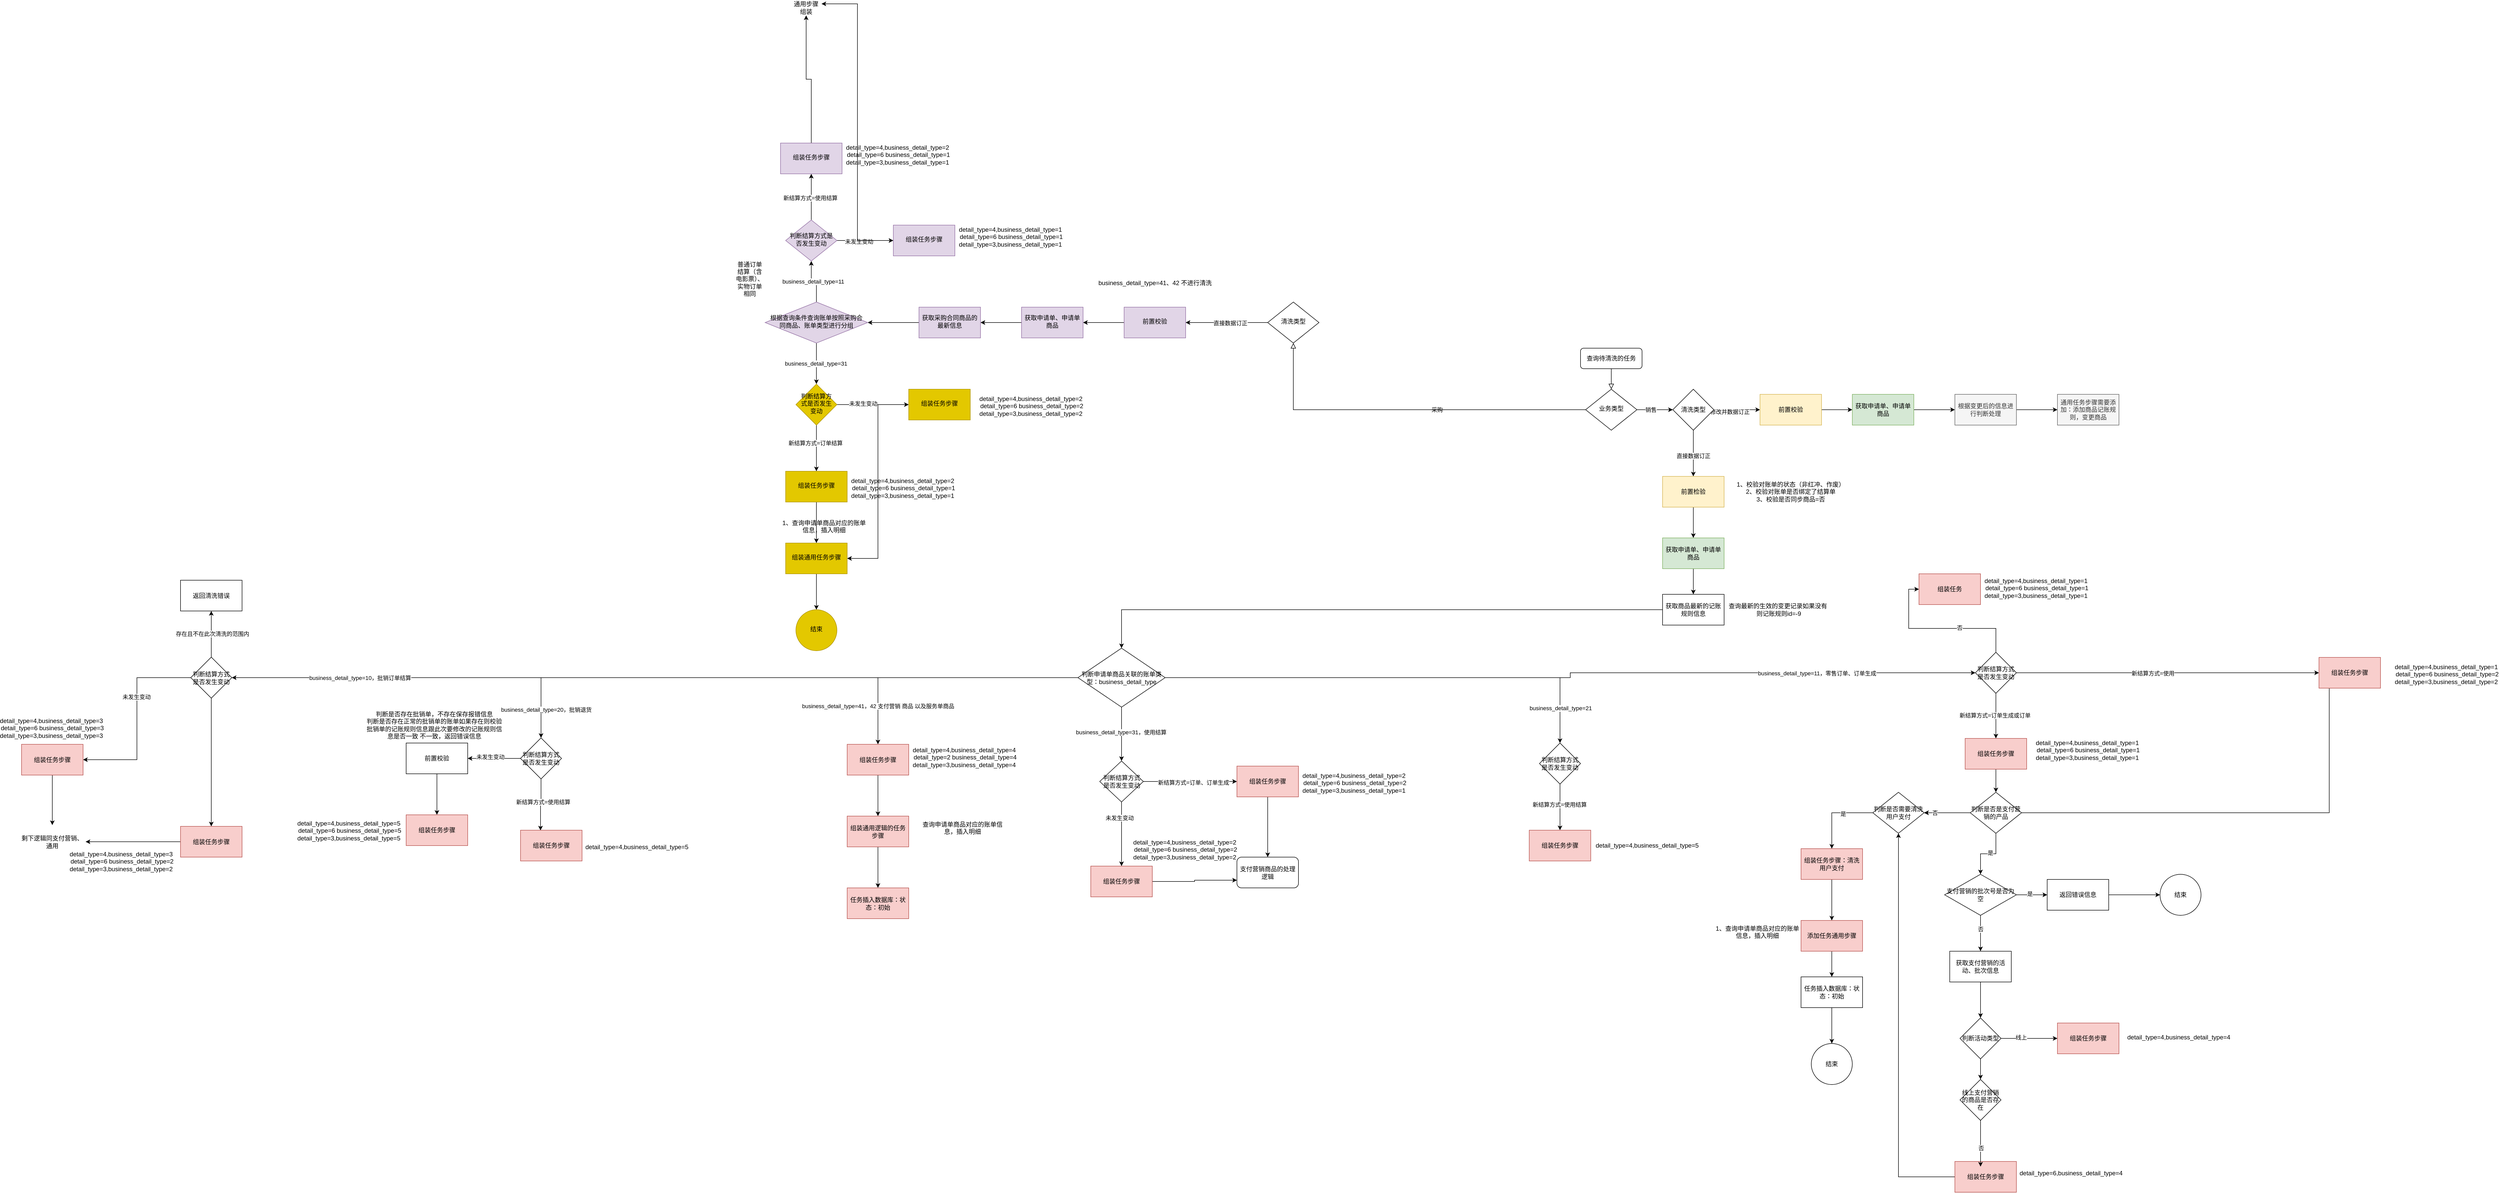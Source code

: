 <mxfile version="24.3.1" type="github">
  <diagram id="C5RBs43oDa-KdzZeNtuy" name="Page-1">
    <mxGraphModel dx="4502" dy="1900" grid="1" gridSize="10" guides="1" tooltips="1" connect="1" arrows="1" fold="1" page="1" pageScale="1" pageWidth="827" pageHeight="1169" math="0" shadow="0">
      <root>
        <mxCell id="WIyWlLk6GJQsqaUBKTNV-0" />
        <mxCell id="WIyWlLk6GJQsqaUBKTNV-1" parent="WIyWlLk6GJQsqaUBKTNV-0" />
        <mxCell id="WIyWlLk6GJQsqaUBKTNV-2" value="" style="rounded=0;html=1;jettySize=auto;orthogonalLoop=1;fontSize=11;endArrow=block;endFill=0;endSize=8;strokeWidth=1;shadow=0;labelBackgroundColor=none;edgeStyle=orthogonalEdgeStyle;" parent="WIyWlLk6GJQsqaUBKTNV-1" source="WIyWlLk6GJQsqaUBKTNV-3" target="WIyWlLk6GJQsqaUBKTNV-6" edge="1">
          <mxGeometry relative="1" as="geometry" />
        </mxCell>
        <mxCell id="WIyWlLk6GJQsqaUBKTNV-3" value="查询待清洗的任务" style="rounded=1;whiteSpace=wrap;html=1;fontSize=12;glass=0;strokeWidth=1;shadow=0;" parent="WIyWlLk6GJQsqaUBKTNV-1" vertex="1">
          <mxGeometry x="-80" y="80" width="120" height="40" as="geometry" />
        </mxCell>
        <mxCell id="WIyWlLk6GJQsqaUBKTNV-4" value="采购" style="rounded=0;html=1;jettySize=auto;orthogonalLoop=1;fontSize=11;endArrow=block;endFill=0;endSize=8;strokeWidth=1;shadow=0;labelBackgroundColor=none;edgeStyle=orthogonalEdgeStyle;" parent="WIyWlLk6GJQsqaUBKTNV-1" source="WIyWlLk6GJQsqaUBKTNV-6" target="WIyWlLk6GJQsqaUBKTNV-10" edge="1">
          <mxGeometry x="-0.171" relative="1" as="geometry">
            <mxPoint as="offset" />
          </mxGeometry>
        </mxCell>
        <mxCell id="jGAe0SY2VGK8TSROneUU-2" value="" style="edgeStyle=orthogonalEdgeStyle;rounded=0;orthogonalLoop=1;jettySize=auto;html=1;" parent="WIyWlLk6GJQsqaUBKTNV-1" source="WIyWlLk6GJQsqaUBKTNV-6" edge="1">
          <mxGeometry relative="1" as="geometry">
            <mxPoint x="100" y="200" as="targetPoint" />
          </mxGeometry>
        </mxCell>
        <mxCell id="jGAe0SY2VGK8TSROneUU-3" value="销售" style="edgeLabel;html=1;align=center;verticalAlign=middle;resizable=0;points=[];" parent="jGAe0SY2VGK8TSROneUU-2" vertex="1" connectable="0">
          <mxGeometry x="-0.229" relative="1" as="geometry">
            <mxPoint as="offset" />
          </mxGeometry>
        </mxCell>
        <mxCell id="WIyWlLk6GJQsqaUBKTNV-6" value="业务类型" style="rhombus;whiteSpace=wrap;html=1;shadow=0;fontFamily=Helvetica;fontSize=12;align=center;strokeWidth=1;spacing=6;spacingTop=-4;" parent="WIyWlLk6GJQsqaUBKTNV-1" vertex="1">
          <mxGeometry x="-70" y="160" width="100" height="80" as="geometry" />
        </mxCell>
        <mxCell id="2OsWfhqXqFlylCH4l19Q-96" value="" style="edgeStyle=orthogonalEdgeStyle;rounded=0;orthogonalLoop=1;jettySize=auto;html=1;" edge="1" parent="WIyWlLk6GJQsqaUBKTNV-1" source="WIyWlLk6GJQsqaUBKTNV-10" target="2OsWfhqXqFlylCH4l19Q-95">
          <mxGeometry relative="1" as="geometry" />
        </mxCell>
        <mxCell id="2OsWfhqXqFlylCH4l19Q-98" value="直接数据订正" style="edgeLabel;html=1;align=center;verticalAlign=middle;resizable=0;points=[];" vertex="1" connectable="0" parent="2OsWfhqXqFlylCH4l19Q-96">
          <mxGeometry x="-0.087" y="1" relative="1" as="geometry">
            <mxPoint as="offset" />
          </mxGeometry>
        </mxCell>
        <mxCell id="WIyWlLk6GJQsqaUBKTNV-10" value="清洗类型" style="rhombus;whiteSpace=wrap;html=1;shadow=0;fontFamily=Helvetica;fontSize=12;align=center;strokeWidth=1;spacing=6;spacingTop=-4;" parent="WIyWlLk6GJQsqaUBKTNV-1" vertex="1">
          <mxGeometry x="-690" y="-10" width="100" height="80" as="geometry" />
        </mxCell>
        <mxCell id="jGAe0SY2VGK8TSROneUU-6" value="" style="edgeStyle=orthogonalEdgeStyle;rounded=0;orthogonalLoop=1;jettySize=auto;html=1;" parent="WIyWlLk6GJQsqaUBKTNV-1" source="jGAe0SY2VGK8TSROneUU-4" target="jGAe0SY2VGK8TSROneUU-5" edge="1">
          <mxGeometry relative="1" as="geometry" />
        </mxCell>
        <mxCell id="jGAe0SY2VGK8TSROneUU-10" value="修改并数据订正" style="edgeLabel;html=1;align=center;verticalAlign=middle;resizable=0;points=[];" parent="jGAe0SY2VGK8TSROneUU-6" vertex="1" connectable="0">
          <mxGeometry x="-0.323" y="-4" relative="1" as="geometry">
            <mxPoint as="offset" />
          </mxGeometry>
        </mxCell>
        <mxCell id="jGAe0SY2VGK8TSROneUU-8" value="" style="edgeStyle=orthogonalEdgeStyle;rounded=0;orthogonalLoop=1;jettySize=auto;html=1;" parent="WIyWlLk6GJQsqaUBKTNV-1" source="jGAe0SY2VGK8TSROneUU-4" target="jGAe0SY2VGK8TSROneUU-7" edge="1">
          <mxGeometry relative="1" as="geometry" />
        </mxCell>
        <mxCell id="jGAe0SY2VGK8TSROneUU-9" value="直接数据订正" style="edgeLabel;html=1;align=center;verticalAlign=middle;resizable=0;points=[];" parent="jGAe0SY2VGK8TSROneUU-8" vertex="1" connectable="0">
          <mxGeometry x="0.022" relative="1" as="geometry">
            <mxPoint y="4" as="offset" />
          </mxGeometry>
        </mxCell>
        <mxCell id="jGAe0SY2VGK8TSROneUU-4" value="清洗类型" style="rhombus;whiteSpace=wrap;html=1;" parent="WIyWlLk6GJQsqaUBKTNV-1" vertex="1">
          <mxGeometry x="100" y="160" width="80" height="80" as="geometry" />
        </mxCell>
        <mxCell id="jGAe0SY2VGK8TSROneUU-15" value="" style="edgeStyle=orthogonalEdgeStyle;rounded=0;orthogonalLoop=1;jettySize=auto;html=1;" parent="WIyWlLk6GJQsqaUBKTNV-1" source="jGAe0SY2VGK8TSROneUU-5" target="jGAe0SY2VGK8TSROneUU-14" edge="1">
          <mxGeometry relative="1" as="geometry" />
        </mxCell>
        <mxCell id="jGAe0SY2VGK8TSROneUU-5" value="前置校验" style="whiteSpace=wrap;html=1;fillColor=#fff2cc;strokeColor=#d6b656;" parent="WIyWlLk6GJQsqaUBKTNV-1" vertex="1">
          <mxGeometry x="270" y="170" width="120" height="60" as="geometry" />
        </mxCell>
        <mxCell id="jGAe0SY2VGK8TSROneUU-13" value="" style="edgeStyle=orthogonalEdgeStyle;rounded=0;orthogonalLoop=1;jettySize=auto;html=1;" parent="WIyWlLk6GJQsqaUBKTNV-1" source="jGAe0SY2VGK8TSROneUU-7" target="jGAe0SY2VGK8TSROneUU-12" edge="1">
          <mxGeometry relative="1" as="geometry" />
        </mxCell>
        <mxCell id="jGAe0SY2VGK8TSROneUU-7" value="前置检验" style="whiteSpace=wrap;html=1;fillColor=#fff2cc;strokeColor=#d6b656;" parent="WIyWlLk6GJQsqaUBKTNV-1" vertex="1">
          <mxGeometry x="80" y="330" width="120" height="60" as="geometry" />
        </mxCell>
        <mxCell id="jGAe0SY2VGK8TSROneUU-11" value="1、校验对账单的状态（非红冲、作废）&lt;div&gt;2、校验对账单是否绑定了结算单&lt;/div&gt;&lt;div&gt;3、校验是否同步商品=否&lt;/div&gt;" style="text;html=1;align=center;verticalAlign=middle;whiteSpace=wrap;rounded=0;" parent="WIyWlLk6GJQsqaUBKTNV-1" vertex="1">
          <mxGeometry x="200" y="345" width="260" height="30" as="geometry" />
        </mxCell>
        <mxCell id="jGAe0SY2VGK8TSROneUU-20" value="" style="edgeStyle=orthogonalEdgeStyle;rounded=0;orthogonalLoop=1;jettySize=auto;html=1;" parent="WIyWlLk6GJQsqaUBKTNV-1" source="jGAe0SY2VGK8TSROneUU-12" target="jGAe0SY2VGK8TSROneUU-21" edge="1">
          <mxGeometry relative="1" as="geometry">
            <mxPoint x="140" y="550" as="targetPoint" />
          </mxGeometry>
        </mxCell>
        <mxCell id="jGAe0SY2VGK8TSROneUU-12" value="获取申请单、申请单商品" style="whiteSpace=wrap;html=1;fillColor=#d5e8d4;strokeColor=#82b366;" parent="WIyWlLk6GJQsqaUBKTNV-1" vertex="1">
          <mxGeometry x="80" y="450" width="120" height="60" as="geometry" />
        </mxCell>
        <mxCell id="2OsWfhqXqFlylCH4l19Q-92" value="" style="edgeStyle=orthogonalEdgeStyle;rounded=0;orthogonalLoop=1;jettySize=auto;html=1;" edge="1" parent="WIyWlLk6GJQsqaUBKTNV-1" source="jGAe0SY2VGK8TSROneUU-14" target="2OsWfhqXqFlylCH4l19Q-91">
          <mxGeometry relative="1" as="geometry" />
        </mxCell>
        <mxCell id="jGAe0SY2VGK8TSROneUU-14" value="获取申请单、申请单商品" style="whiteSpace=wrap;html=1;fillColor=#d5e8d4;strokeColor=#82b366;" parent="WIyWlLk6GJQsqaUBKTNV-1" vertex="1">
          <mxGeometry x="450" y="170" width="120" height="60" as="geometry" />
        </mxCell>
        <mxCell id="jGAe0SY2VGK8TSROneUU-35" value="" style="edgeStyle=orthogonalEdgeStyle;rounded=0;orthogonalLoop=1;jettySize=auto;html=1;" parent="WIyWlLk6GJQsqaUBKTNV-1" source="jGAe0SY2VGK8TSROneUU-21" target="jGAe0SY2VGK8TSROneUU-34" edge="1">
          <mxGeometry relative="1" as="geometry" />
        </mxCell>
        <mxCell id="jGAe0SY2VGK8TSROneUU-21" value="获取商品最新的记账规则信息" style="rounded=0;whiteSpace=wrap;html=1;" parent="WIyWlLk6GJQsqaUBKTNV-1" vertex="1">
          <mxGeometry x="80" y="560" width="120" height="60" as="geometry" />
        </mxCell>
        <mxCell id="jGAe0SY2VGK8TSROneUU-22" value="查询最新的生效的变更记录如果没有&lt;div&gt;&amp;nbsp;则记账规则id=-9&lt;/div&gt;" style="text;html=1;align=center;verticalAlign=middle;whiteSpace=wrap;rounded=0;" parent="WIyWlLk6GJQsqaUBKTNV-1" vertex="1">
          <mxGeometry x="170" y="575" width="270" height="30" as="geometry" />
        </mxCell>
        <mxCell id="jGAe0SY2VGK8TSROneUU-28" value="" style="edgeStyle=orthogonalEdgeStyle;rounded=0;orthogonalLoop=1;jettySize=auto;html=1;" parent="WIyWlLk6GJQsqaUBKTNV-1" source="jGAe0SY2VGK8TSROneUU-25" target="jGAe0SY2VGK8TSROneUU-27" edge="1">
          <mxGeometry relative="1" as="geometry" />
        </mxCell>
        <mxCell id="jGAe0SY2VGK8TSROneUU-29" value="新结算方式=使用" style="edgeLabel;html=1;align=center;verticalAlign=middle;resizable=0;points=[];" parent="jGAe0SY2VGK8TSROneUU-28" vertex="1" connectable="0">
          <mxGeometry x="-0.1" y="-1" relative="1" as="geometry">
            <mxPoint as="offset" />
          </mxGeometry>
        </mxCell>
        <mxCell id="jGAe0SY2VGK8TSROneUU-32" value="" style="edgeStyle=orthogonalEdgeStyle;rounded=0;orthogonalLoop=1;jettySize=auto;html=1;" parent="WIyWlLk6GJQsqaUBKTNV-1" source="jGAe0SY2VGK8TSROneUU-25" target="jGAe0SY2VGK8TSROneUU-31" edge="1">
          <mxGeometry relative="1" as="geometry" />
        </mxCell>
        <mxCell id="jGAe0SY2VGK8TSROneUU-33" value="新结算方式=订单生成或订单" style="edgeLabel;html=1;align=center;verticalAlign=middle;resizable=0;points=[];" parent="jGAe0SY2VGK8TSROneUU-32" vertex="1" connectable="0">
          <mxGeometry x="-0.022" y="-2" relative="1" as="geometry">
            <mxPoint as="offset" />
          </mxGeometry>
        </mxCell>
        <mxCell id="jGAe0SY2VGK8TSROneUU-100" style="edgeStyle=orthogonalEdgeStyle;rounded=0;orthogonalLoop=1;jettySize=auto;html=1;entryX=0;entryY=0.5;entryDx=0;entryDy=0;" parent="WIyWlLk6GJQsqaUBKTNV-1" source="jGAe0SY2VGK8TSROneUU-25" target="jGAe0SY2VGK8TSROneUU-99" edge="1">
          <mxGeometry relative="1" as="geometry" />
        </mxCell>
        <mxCell id="jGAe0SY2VGK8TSROneUU-101" value="否" style="edgeLabel;html=1;align=center;verticalAlign=middle;resizable=0;points=[];" parent="jGAe0SY2VGK8TSROneUU-100" vertex="1" connectable="0">
          <mxGeometry x="-0.248" y="-3" relative="1" as="geometry">
            <mxPoint y="1" as="offset" />
          </mxGeometry>
        </mxCell>
        <mxCell id="jGAe0SY2VGK8TSROneUU-25" value="判断结算方式是否发生变动" style="rhombus;whiteSpace=wrap;html=1;rounded=0;" parent="WIyWlLk6GJQsqaUBKTNV-1" vertex="1">
          <mxGeometry x="690" y="673" width="80" height="80" as="geometry" />
        </mxCell>
        <mxCell id="2OsWfhqXqFlylCH4l19Q-74" style="edgeStyle=orthogonalEdgeStyle;rounded=0;orthogonalLoop=1;jettySize=auto;html=1;" edge="1" parent="WIyWlLk6GJQsqaUBKTNV-1" source="jGAe0SY2VGK8TSROneUU-27" target="jGAe0SY2VGK8TSROneUU-73">
          <mxGeometry relative="1" as="geometry">
            <Array as="points">
              <mxPoint x="1380" y="986" />
            </Array>
          </mxGeometry>
        </mxCell>
        <mxCell id="jGAe0SY2VGK8TSROneUU-27" value="组装任务步骤" style="whiteSpace=wrap;html=1;rounded=0;fillColor=#f8cecc;strokeColor=#b85450;" parent="WIyWlLk6GJQsqaUBKTNV-1" vertex="1">
          <mxGeometry x="1360" y="683" width="120" height="60" as="geometry" />
        </mxCell>
        <mxCell id="jGAe0SY2VGK8TSROneUU-30" value="detail_type=4,business_detail_type=1&amp;nbsp;&lt;div&gt;detail_type=6 business_detail_type=2&lt;/div&gt;&lt;div&gt;detail_type=3,business_detail_type=2&amp;nbsp;&lt;br&gt;&lt;/div&gt;&lt;div&gt;&lt;br&gt;&lt;/div&gt;" style="text;html=1;align=center;verticalAlign=middle;whiteSpace=wrap;rounded=0;" parent="WIyWlLk6GJQsqaUBKTNV-1" vertex="1">
          <mxGeometry x="1580" y="708" width="60" height="30" as="geometry" />
        </mxCell>
        <mxCell id="jGAe0SY2VGK8TSROneUU-42" value="" style="edgeStyle=orthogonalEdgeStyle;rounded=0;orthogonalLoop=1;jettySize=auto;html=1;" parent="WIyWlLk6GJQsqaUBKTNV-1" source="jGAe0SY2VGK8TSROneUU-31" target="jGAe0SY2VGK8TSROneUU-41" edge="1">
          <mxGeometry relative="1" as="geometry" />
        </mxCell>
        <mxCell id="jGAe0SY2VGK8TSROneUU-31" value="组装任务步骤" style="whiteSpace=wrap;html=1;rounded=0;fillColor=#f8cecc;strokeColor=#b85450;" parent="WIyWlLk6GJQsqaUBKTNV-1" vertex="1">
          <mxGeometry x="670" y="841" width="120" height="60" as="geometry" />
        </mxCell>
        <mxCell id="jGAe0SY2VGK8TSROneUU-37" value="" style="edgeStyle=orthogonalEdgeStyle;rounded=0;orthogonalLoop=1;jettySize=auto;html=1;entryX=0;entryY=0.5;entryDx=0;entryDy=0;" parent="WIyWlLk6GJQsqaUBKTNV-1" source="jGAe0SY2VGK8TSROneUU-34" target="jGAe0SY2VGK8TSROneUU-25" edge="1">
          <mxGeometry relative="1" as="geometry">
            <mxPoint x="45" y="722.5" as="targetPoint" />
          </mxGeometry>
        </mxCell>
        <mxCell id="jGAe0SY2VGK8TSROneUU-38" value="business_detail_type=11，零售订单、订单生成" style="edgeLabel;html=1;align=center;verticalAlign=middle;resizable=0;points=[];" parent="jGAe0SY2VGK8TSROneUU-37" vertex="1" connectable="0">
          <mxGeometry x="-0.1" y="2" relative="1" as="geometry">
            <mxPoint x="555" y="-7" as="offset" />
          </mxGeometry>
        </mxCell>
        <mxCell id="jGAe0SY2VGK8TSROneUU-87" value="" style="edgeStyle=orthogonalEdgeStyle;rounded=0;orthogonalLoop=1;jettySize=auto;html=1;" parent="WIyWlLk6GJQsqaUBKTNV-1" source="jGAe0SY2VGK8TSROneUU-34" target="jGAe0SY2VGK8TSROneUU-86" edge="1">
          <mxGeometry relative="1" as="geometry" />
        </mxCell>
        <mxCell id="jGAe0SY2VGK8TSROneUU-88" value="business_detail_type=31，使用结算" style="edgeLabel;html=1;align=center;verticalAlign=middle;resizable=0;points=[];" parent="jGAe0SY2VGK8TSROneUU-87" vertex="1" connectable="0">
          <mxGeometry x="-0.077" y="-1" relative="1" as="geometry">
            <mxPoint as="offset" />
          </mxGeometry>
        </mxCell>
        <mxCell id="2OsWfhqXqFlylCH4l19Q-15" value="" style="edgeStyle=orthogonalEdgeStyle;rounded=0;orthogonalLoop=1;jettySize=auto;html=1;" edge="1" parent="WIyWlLk6GJQsqaUBKTNV-1" source="jGAe0SY2VGK8TSROneUU-34" target="2OsWfhqXqFlylCH4l19Q-14">
          <mxGeometry relative="1" as="geometry" />
        </mxCell>
        <mxCell id="2OsWfhqXqFlylCH4l19Q-45" value="" style="edgeStyle=orthogonalEdgeStyle;rounded=0;orthogonalLoop=1;jettySize=auto;html=1;" edge="1" parent="WIyWlLk6GJQsqaUBKTNV-1" source="jGAe0SY2VGK8TSROneUU-34" target="2OsWfhqXqFlylCH4l19Q-44">
          <mxGeometry relative="1" as="geometry" />
        </mxCell>
        <mxCell id="2OsWfhqXqFlylCH4l19Q-46" value="business_detail_type=20，批销退货" style="edgeLabel;html=1;align=center;verticalAlign=middle;resizable=0;points=[];" vertex="1" connectable="0" parent="2OsWfhqXqFlylCH4l19Q-45">
          <mxGeometry x="0.823" relative="1" as="geometry">
            <mxPoint x="10" y="48" as="offset" />
          </mxGeometry>
        </mxCell>
        <mxCell id="2OsWfhqXqFlylCH4l19Q-49" value="" style="edgeStyle=orthogonalEdgeStyle;rounded=0;orthogonalLoop=1;jettySize=auto;html=1;" edge="1" parent="WIyWlLk6GJQsqaUBKTNV-1" source="jGAe0SY2VGK8TSROneUU-34" target="2OsWfhqXqFlylCH4l19Q-48">
          <mxGeometry relative="1" as="geometry" />
        </mxCell>
        <mxCell id="2OsWfhqXqFlylCH4l19Q-50" value="business_detail_type=41，42 支付营销 商品 以及服务单商品" style="edgeLabel;html=1;align=center;verticalAlign=middle;resizable=0;points=[];" vertex="1" connectable="0" parent="2OsWfhqXqFlylCH4l19Q-49">
          <mxGeometry x="0.714" relative="1" as="geometry">
            <mxPoint as="offset" />
          </mxGeometry>
        </mxCell>
        <mxCell id="2OsWfhqXqFlylCH4l19Q-77" value="" style="edgeStyle=orthogonalEdgeStyle;rounded=0;orthogonalLoop=1;jettySize=auto;html=1;" edge="1" parent="WIyWlLk6GJQsqaUBKTNV-1" source="jGAe0SY2VGK8TSROneUU-34" target="2OsWfhqXqFlylCH4l19Q-76">
          <mxGeometry relative="1" as="geometry" />
        </mxCell>
        <mxCell id="2OsWfhqXqFlylCH4l19Q-78" value="business_detail_type=21" style="edgeLabel;html=1;align=center;verticalAlign=middle;resizable=0;points=[];" vertex="1" connectable="0" parent="2OsWfhqXqFlylCH4l19Q-77">
          <mxGeometry x="0.849" y="1" relative="1" as="geometry">
            <mxPoint as="offset" />
          </mxGeometry>
        </mxCell>
        <mxCell id="jGAe0SY2VGK8TSROneUU-34" value="判断申请单商品关联的账单类型：business_detail_type" style="rhombus;whiteSpace=wrap;html=1;rounded=0;" parent="WIyWlLk6GJQsqaUBKTNV-1" vertex="1">
          <mxGeometry x="-1060" y="665" width="170" height="115" as="geometry" />
        </mxCell>
        <mxCell id="jGAe0SY2VGK8TSROneUU-40" value="detail_type=4,business_detail_type=1&amp;nbsp;&lt;div&gt;detail_type=6 business_detail_type=1&lt;/div&gt;&lt;div&gt;detail_type=3,business_detail_type=1&amp;nbsp;&lt;br&gt;&lt;/div&gt;&lt;div&gt;&lt;br&gt;&lt;/div&gt;" style="text;html=1;align=center;verticalAlign=middle;whiteSpace=wrap;rounded=0;" parent="WIyWlLk6GJQsqaUBKTNV-1" vertex="1">
          <mxGeometry x="880" y="856" width="60" height="30" as="geometry" />
        </mxCell>
        <mxCell id="jGAe0SY2VGK8TSROneUU-47" value="" style="edgeStyle=orthogonalEdgeStyle;rounded=0;orthogonalLoop=1;jettySize=auto;html=1;" parent="WIyWlLk6GJQsqaUBKTNV-1" source="jGAe0SY2VGK8TSROneUU-41" target="jGAe0SY2VGK8TSROneUU-46" edge="1">
          <mxGeometry relative="1" as="geometry">
            <Array as="points">
              <mxPoint x="730" y="1066" />
              <mxPoint x="700" y="1066" />
            </Array>
          </mxGeometry>
        </mxCell>
        <mxCell id="jGAe0SY2VGK8TSROneUU-48" value="是" style="edgeLabel;html=1;align=center;verticalAlign=middle;resizable=0;points=[];" parent="jGAe0SY2VGK8TSROneUU-47" vertex="1" connectable="0">
          <mxGeometry x="-0.075" y="-2" relative="1" as="geometry">
            <mxPoint as="offset" />
          </mxGeometry>
        </mxCell>
        <mxCell id="jGAe0SY2VGK8TSROneUU-74" value="" style="edgeStyle=orthogonalEdgeStyle;rounded=0;orthogonalLoop=1;jettySize=auto;html=1;" parent="WIyWlLk6GJQsqaUBKTNV-1" source="jGAe0SY2VGK8TSROneUU-41" target="jGAe0SY2VGK8TSROneUU-73" edge="1">
          <mxGeometry relative="1" as="geometry" />
        </mxCell>
        <mxCell id="jGAe0SY2VGK8TSROneUU-75" value="否" style="edgeLabel;html=1;align=center;verticalAlign=middle;resizable=0;points=[];" parent="jGAe0SY2VGK8TSROneUU-74" vertex="1" connectable="0">
          <mxGeometry x="0.547" relative="1" as="geometry">
            <mxPoint as="offset" />
          </mxGeometry>
        </mxCell>
        <mxCell id="jGAe0SY2VGK8TSROneUU-41" value="判断是否是支付营销的产品" style="rhombus;whiteSpace=wrap;html=1;rounded=0;" parent="WIyWlLk6GJQsqaUBKTNV-1" vertex="1">
          <mxGeometry x="680" y="946" width="100" height="80" as="geometry" />
        </mxCell>
        <mxCell id="jGAe0SY2VGK8TSROneUU-50" value="" style="edgeStyle=orthogonalEdgeStyle;rounded=0;orthogonalLoop=1;jettySize=auto;html=1;" parent="WIyWlLk6GJQsqaUBKTNV-1" source="jGAe0SY2VGK8TSROneUU-46" target="jGAe0SY2VGK8TSROneUU-49" edge="1">
          <mxGeometry relative="1" as="geometry" />
        </mxCell>
        <mxCell id="jGAe0SY2VGK8TSROneUU-51" value="是" style="edgeLabel;html=1;align=center;verticalAlign=middle;resizable=0;points=[];" parent="jGAe0SY2VGK8TSROneUU-50" vertex="1" connectable="0">
          <mxGeometry x="-0.133" y="2" relative="1" as="geometry">
            <mxPoint as="offset" />
          </mxGeometry>
        </mxCell>
        <mxCell id="jGAe0SY2VGK8TSROneUU-55" value="" style="edgeStyle=orthogonalEdgeStyle;rounded=0;orthogonalLoop=1;jettySize=auto;html=1;" parent="WIyWlLk6GJQsqaUBKTNV-1" source="jGAe0SY2VGK8TSROneUU-46" target="jGAe0SY2VGK8TSROneUU-54" edge="1">
          <mxGeometry relative="1" as="geometry" />
        </mxCell>
        <mxCell id="jGAe0SY2VGK8TSROneUU-56" value="否" style="edgeLabel;html=1;align=center;verticalAlign=middle;resizable=0;points=[];" parent="jGAe0SY2VGK8TSROneUU-55" vertex="1" connectable="0">
          <mxGeometry x="-0.222" relative="1" as="geometry">
            <mxPoint as="offset" />
          </mxGeometry>
        </mxCell>
        <mxCell id="jGAe0SY2VGK8TSROneUU-46" value="支付营销的批次号是否为空" style="rhombus;whiteSpace=wrap;html=1;rounded=0;" parent="WIyWlLk6GJQsqaUBKTNV-1" vertex="1">
          <mxGeometry x="630" y="1106" width="140" height="80" as="geometry" />
        </mxCell>
        <mxCell id="jGAe0SY2VGK8TSROneUU-53" value="" style="edgeStyle=orthogonalEdgeStyle;rounded=0;orthogonalLoop=1;jettySize=auto;html=1;" parent="WIyWlLk6GJQsqaUBKTNV-1" source="jGAe0SY2VGK8TSROneUU-49" target="jGAe0SY2VGK8TSROneUU-52" edge="1">
          <mxGeometry relative="1" as="geometry" />
        </mxCell>
        <mxCell id="jGAe0SY2VGK8TSROneUU-49" value="返回错误信息" style="whiteSpace=wrap;html=1;rounded=0;" parent="WIyWlLk6GJQsqaUBKTNV-1" vertex="1">
          <mxGeometry x="830" y="1116" width="120" height="60" as="geometry" />
        </mxCell>
        <mxCell id="jGAe0SY2VGK8TSROneUU-52" value="结束" style="ellipse;whiteSpace=wrap;html=1;rounded=0;" parent="WIyWlLk6GJQsqaUBKTNV-1" vertex="1">
          <mxGeometry x="1050" y="1106" width="80" height="80" as="geometry" />
        </mxCell>
        <mxCell id="jGAe0SY2VGK8TSROneUU-61" value="" style="edgeStyle=orthogonalEdgeStyle;rounded=0;orthogonalLoop=1;jettySize=auto;html=1;" parent="WIyWlLk6GJQsqaUBKTNV-1" source="jGAe0SY2VGK8TSROneUU-54" target="jGAe0SY2VGK8TSROneUU-60" edge="1">
          <mxGeometry relative="1" as="geometry" />
        </mxCell>
        <mxCell id="jGAe0SY2VGK8TSROneUU-54" value="获取支付营销的活动、批次信息" style="whiteSpace=wrap;html=1;rounded=0;" parent="WIyWlLk6GJQsqaUBKTNV-1" vertex="1">
          <mxGeometry x="640" y="1256" width="120" height="60" as="geometry" />
        </mxCell>
        <mxCell id="jGAe0SY2VGK8TSROneUU-59" style="edgeStyle=orthogonalEdgeStyle;rounded=0;orthogonalLoop=1;jettySize=auto;html=1;exitX=0.5;exitY=1;exitDx=0;exitDy=0;" parent="WIyWlLk6GJQsqaUBKTNV-1" source="jGAe0SY2VGK8TSROneUU-54" target="jGAe0SY2VGK8TSROneUU-54" edge="1">
          <mxGeometry relative="1" as="geometry" />
        </mxCell>
        <mxCell id="jGAe0SY2VGK8TSROneUU-63" value="" style="edgeStyle=orthogonalEdgeStyle;rounded=0;orthogonalLoop=1;jettySize=auto;html=1;" parent="WIyWlLk6GJQsqaUBKTNV-1" source="jGAe0SY2VGK8TSROneUU-60" target="jGAe0SY2VGK8TSROneUU-62" edge="1">
          <mxGeometry relative="1" as="geometry" />
        </mxCell>
        <mxCell id="jGAe0SY2VGK8TSROneUU-64" value="线上" style="edgeLabel;html=1;align=center;verticalAlign=middle;resizable=0;points=[];" parent="jGAe0SY2VGK8TSROneUU-63" vertex="1" connectable="0">
          <mxGeometry x="-0.3" y="2" relative="1" as="geometry">
            <mxPoint as="offset" />
          </mxGeometry>
        </mxCell>
        <mxCell id="2OsWfhqXqFlylCH4l19Q-3" value="" style="edgeStyle=orthogonalEdgeStyle;rounded=0;orthogonalLoop=1;jettySize=auto;html=1;" edge="1" parent="WIyWlLk6GJQsqaUBKTNV-1" source="jGAe0SY2VGK8TSROneUU-60" target="2OsWfhqXqFlylCH4l19Q-2">
          <mxGeometry relative="1" as="geometry" />
        </mxCell>
        <mxCell id="jGAe0SY2VGK8TSROneUU-60" value="判断活动类型" style="rhombus;whiteSpace=wrap;html=1;rounded=0;" parent="WIyWlLk6GJQsqaUBKTNV-1" vertex="1">
          <mxGeometry x="660" y="1386" width="80" height="80" as="geometry" />
        </mxCell>
        <mxCell id="jGAe0SY2VGK8TSROneUU-62" value="组装任务步骤" style="whiteSpace=wrap;html=1;rounded=0;fillColor=#f8cecc;strokeColor=#b85450;" parent="WIyWlLk6GJQsqaUBKTNV-1" vertex="1">
          <mxGeometry x="850" y="1396" width="120" height="60" as="geometry" />
        </mxCell>
        <mxCell id="jGAe0SY2VGK8TSROneUU-65" value="detail_type=4,business_detail_type=4&amp;nbsp;&lt;span style=&quot;background-color: initial;&quot;&gt;&amp;nbsp;&lt;/span&gt;&lt;div&gt;&lt;br&gt;&lt;/div&gt;" style="text;html=1;align=center;verticalAlign=middle;whiteSpace=wrap;rounded=0;" parent="WIyWlLk6GJQsqaUBKTNV-1" vertex="1">
          <mxGeometry x="1060" y="1416" width="60" height="30" as="geometry" />
        </mxCell>
        <mxCell id="jGAe0SY2VGK8TSROneUU-85" style="edgeStyle=orthogonalEdgeStyle;rounded=0;orthogonalLoop=1;jettySize=auto;html=1;entryX=0.5;entryY=1;entryDx=0;entryDy=0;" parent="WIyWlLk6GJQsqaUBKTNV-1" source="jGAe0SY2VGK8TSROneUU-66" target="jGAe0SY2VGK8TSROneUU-73" edge="1">
          <mxGeometry relative="1" as="geometry" />
        </mxCell>
        <mxCell id="jGAe0SY2VGK8TSROneUU-66" value="组装任务步骤" style="whiteSpace=wrap;html=1;rounded=0;fillColor=#f8cecc;strokeColor=#b85450;" parent="WIyWlLk6GJQsqaUBKTNV-1" vertex="1">
          <mxGeometry x="650" y="1666" width="120" height="60" as="geometry" />
        </mxCell>
        <mxCell id="jGAe0SY2VGK8TSROneUU-69" value="detail_type=6,business_detail_type=4&amp;nbsp;&lt;span style=&quot;background-color: initial;&quot;&gt;&amp;nbsp;&lt;/span&gt;&lt;div&gt;&lt;br&gt;&lt;/div&gt;" style="text;html=1;align=center;verticalAlign=middle;whiteSpace=wrap;rounded=0;" parent="WIyWlLk6GJQsqaUBKTNV-1" vertex="1">
          <mxGeometry x="850" y="1681" width="60" height="30" as="geometry" />
        </mxCell>
        <mxCell id="jGAe0SY2VGK8TSROneUU-77" value="" style="edgeStyle=orthogonalEdgeStyle;rounded=0;orthogonalLoop=1;jettySize=auto;html=1;" parent="WIyWlLk6GJQsqaUBKTNV-1" source="jGAe0SY2VGK8TSROneUU-73" target="jGAe0SY2VGK8TSROneUU-76" edge="1">
          <mxGeometry relative="1" as="geometry" />
        </mxCell>
        <mxCell id="jGAe0SY2VGK8TSROneUU-78" value="是" style="edgeLabel;html=1;align=center;verticalAlign=middle;resizable=0;points=[];" parent="jGAe0SY2VGK8TSROneUU-77" vertex="1" connectable="0">
          <mxGeometry x="-0.222" y="2" relative="1" as="geometry">
            <mxPoint as="offset" />
          </mxGeometry>
        </mxCell>
        <mxCell id="jGAe0SY2VGK8TSROneUU-73" value="判断是否需要清洗用户支付" style="rhombus;whiteSpace=wrap;html=1;rounded=0;" parent="WIyWlLk6GJQsqaUBKTNV-1" vertex="1">
          <mxGeometry x="490" y="946" width="100" height="80" as="geometry" />
        </mxCell>
        <mxCell id="jGAe0SY2VGK8TSROneUU-80" value="" style="edgeStyle=orthogonalEdgeStyle;rounded=0;orthogonalLoop=1;jettySize=auto;html=1;" parent="WIyWlLk6GJQsqaUBKTNV-1" source="jGAe0SY2VGK8TSROneUU-76" target="jGAe0SY2VGK8TSROneUU-79" edge="1">
          <mxGeometry relative="1" as="geometry" />
        </mxCell>
        <mxCell id="jGAe0SY2VGK8TSROneUU-76" value="组装任务步骤：清洗用户支付" style="whiteSpace=wrap;html=1;rounded=0;fillColor=#f8cecc;strokeColor=#b85450;" parent="WIyWlLk6GJQsqaUBKTNV-1" vertex="1">
          <mxGeometry x="350" y="1056" width="120" height="60" as="geometry" />
        </mxCell>
        <mxCell id="jGAe0SY2VGK8TSROneUU-83" value="" style="edgeStyle=orthogonalEdgeStyle;rounded=0;orthogonalLoop=1;jettySize=auto;html=1;" parent="WIyWlLk6GJQsqaUBKTNV-1" source="jGAe0SY2VGK8TSROneUU-79" target="jGAe0SY2VGK8TSROneUU-82" edge="1">
          <mxGeometry relative="1" as="geometry" />
        </mxCell>
        <mxCell id="jGAe0SY2VGK8TSROneUU-79" value="添加任务通用步骤" style="whiteSpace=wrap;html=1;fillColor=#f8cecc;strokeColor=#b85450;rounded=0;" parent="WIyWlLk6GJQsqaUBKTNV-1" vertex="1">
          <mxGeometry x="350" y="1196" width="120" height="60" as="geometry" />
        </mxCell>
        <mxCell id="jGAe0SY2VGK8TSROneUU-81" value="1、查询申请单商品对应的账单信息，插入明细&lt;div&gt;&lt;br/&gt;&lt;/div&gt;" style="text;html=1;align=center;verticalAlign=middle;whiteSpace=wrap;rounded=0;" parent="WIyWlLk6GJQsqaUBKTNV-1" vertex="1">
          <mxGeometry x="180" y="1211" width="170" height="30" as="geometry" />
        </mxCell>
        <mxCell id="jGAe0SY2VGK8TSROneUU-110" value="" style="edgeStyle=orthogonalEdgeStyle;rounded=0;orthogonalLoop=1;jettySize=auto;html=1;" parent="WIyWlLk6GJQsqaUBKTNV-1" source="jGAe0SY2VGK8TSROneUU-82" target="jGAe0SY2VGK8TSROneUU-109" edge="1">
          <mxGeometry relative="1" as="geometry" />
        </mxCell>
        <mxCell id="jGAe0SY2VGK8TSROneUU-82" value="任务插入数据库：状态：初始" style="whiteSpace=wrap;html=1;rounded=0;" parent="WIyWlLk6GJQsqaUBKTNV-1" vertex="1">
          <mxGeometry x="350" y="1306" width="120" height="60" as="geometry" />
        </mxCell>
        <mxCell id="jGAe0SY2VGK8TSROneUU-90" value="" style="edgeStyle=orthogonalEdgeStyle;rounded=0;orthogonalLoop=1;jettySize=auto;html=1;" parent="WIyWlLk6GJQsqaUBKTNV-1" source="jGAe0SY2VGK8TSROneUU-86" target="jGAe0SY2VGK8TSROneUU-89" edge="1">
          <mxGeometry relative="1" as="geometry" />
        </mxCell>
        <mxCell id="jGAe0SY2VGK8TSROneUU-91" value="新结算方式=订单、订单生成" style="edgeLabel;html=1;align=center;verticalAlign=middle;resizable=0;points=[];" parent="jGAe0SY2VGK8TSROneUU-90" vertex="1" connectable="0">
          <mxGeometry x="0.054" y="-2" relative="1" as="geometry">
            <mxPoint x="1" as="offset" />
          </mxGeometry>
        </mxCell>
        <mxCell id="jGAe0SY2VGK8TSROneUU-104" value="" style="edgeStyle=orthogonalEdgeStyle;rounded=0;orthogonalLoop=1;jettySize=auto;html=1;" parent="WIyWlLk6GJQsqaUBKTNV-1" source="jGAe0SY2VGK8TSROneUU-86" target="jGAe0SY2VGK8TSROneUU-103" edge="1">
          <mxGeometry relative="1" as="geometry" />
        </mxCell>
        <mxCell id="jGAe0SY2VGK8TSROneUU-105" value="未发生变动" style="edgeLabel;html=1;align=center;verticalAlign=middle;resizable=0;points=[];" parent="jGAe0SY2VGK8TSROneUU-104" vertex="1" connectable="0">
          <mxGeometry x="-0.511" y="-4" relative="1" as="geometry">
            <mxPoint as="offset" />
          </mxGeometry>
        </mxCell>
        <mxCell id="jGAe0SY2VGK8TSROneUU-86" value="判断结算方式是否发生变动" style="rhombus;whiteSpace=wrap;html=1;rounded=0;" parent="WIyWlLk6GJQsqaUBKTNV-1" vertex="1">
          <mxGeometry x="-1017.5" y="885" width="85" height="80" as="geometry" />
        </mxCell>
        <mxCell id="jGAe0SY2VGK8TSROneUU-112" style="edgeStyle=orthogonalEdgeStyle;rounded=0;orthogonalLoop=1;jettySize=auto;html=1;" parent="WIyWlLk6GJQsqaUBKTNV-1" source="jGAe0SY2VGK8TSROneUU-89" target="jGAe0SY2VGK8TSROneUU-111" edge="1">
          <mxGeometry relative="1" as="geometry" />
        </mxCell>
        <mxCell id="jGAe0SY2VGK8TSROneUU-89" value="组装任务步骤" style="whiteSpace=wrap;html=1;rounded=0;fillColor=#f8cecc;strokeColor=#b85450;" parent="WIyWlLk6GJQsqaUBKTNV-1" vertex="1">
          <mxGeometry x="-750" y="895" width="120" height="60" as="geometry" />
        </mxCell>
        <mxCell id="jGAe0SY2VGK8TSROneUU-99" value="组装任务" style="rounded=0;whiteSpace=wrap;html=1;fillColor=#f8cecc;strokeColor=#b85450;" parent="WIyWlLk6GJQsqaUBKTNV-1" vertex="1">
          <mxGeometry x="580" y="520" width="120" height="60" as="geometry" />
        </mxCell>
        <mxCell id="jGAe0SY2VGK8TSROneUU-102" value="detail_type=4,business_detail_type=1&amp;nbsp;&lt;div&gt;detail_type=6 business_detail_type=1&lt;/div&gt;&lt;div&gt;detail_type=3,business_detail_type=1&amp;nbsp;&lt;br&gt;&lt;/div&gt;&lt;div&gt;&lt;br&gt;&lt;/div&gt;" style="text;html=1;align=center;verticalAlign=middle;whiteSpace=wrap;rounded=0;" parent="WIyWlLk6GJQsqaUBKTNV-1" vertex="1">
          <mxGeometry x="780" y="540" width="60" height="30" as="geometry" />
        </mxCell>
        <mxCell id="jGAe0SY2VGK8TSROneUU-113" style="edgeStyle=orthogonalEdgeStyle;rounded=0;orthogonalLoop=1;jettySize=auto;html=1;entryX=0;entryY=0.75;entryDx=0;entryDy=0;" parent="WIyWlLk6GJQsqaUBKTNV-1" source="jGAe0SY2VGK8TSROneUU-103" target="jGAe0SY2VGK8TSROneUU-111" edge="1">
          <mxGeometry relative="1" as="geometry" />
        </mxCell>
        <mxCell id="jGAe0SY2VGK8TSROneUU-103" value="组装任务步骤" style="whiteSpace=wrap;html=1;rounded=0;fillColor=#f8cecc;strokeColor=#b85450;" parent="WIyWlLk6GJQsqaUBKTNV-1" vertex="1">
          <mxGeometry x="-1035" y="1090" width="120" height="60" as="geometry" />
        </mxCell>
        <mxCell id="jGAe0SY2VGK8TSROneUU-106" value="detail_type=4,business_detail_type=2&amp;nbsp;&lt;div&gt;detail_type=6 business_detail_type=2&lt;/div&gt;&lt;div&gt;detail_type=3,business_detail_type=2&amp;nbsp;&lt;br&gt;&lt;/div&gt;&lt;div&gt;&lt;br&gt;&lt;/div&gt;" style="text;html=1;align=center;verticalAlign=middle;whiteSpace=wrap;rounded=0;" parent="WIyWlLk6GJQsqaUBKTNV-1" vertex="1">
          <mxGeometry x="-880" y="1050" width="60" height="30" as="geometry" />
        </mxCell>
        <mxCell id="jGAe0SY2VGK8TSROneUU-107" value="detail_type=4,business_detail_type=2&amp;nbsp;&lt;div&gt;detail_type=6 business_detail_type=2&lt;/div&gt;&lt;div&gt;detail_type=3,business_detail_type=1&amp;nbsp;&lt;br&gt;&lt;/div&gt;&lt;div&gt;&lt;br&gt;&lt;/div&gt;" style="text;html=1;align=center;verticalAlign=middle;whiteSpace=wrap;rounded=0;" parent="WIyWlLk6GJQsqaUBKTNV-1" vertex="1">
          <mxGeometry x="-550" y="920" width="60" height="30" as="geometry" />
        </mxCell>
        <mxCell id="jGAe0SY2VGK8TSROneUU-109" value="结束" style="ellipse;whiteSpace=wrap;html=1;rounded=0;" parent="WIyWlLk6GJQsqaUBKTNV-1" vertex="1">
          <mxGeometry x="370" y="1436" width="80" height="80" as="geometry" />
        </mxCell>
        <mxCell id="jGAe0SY2VGK8TSROneUU-111" value="支付营销商品的处理逻辑" style="rounded=1;whiteSpace=wrap;html=1;" parent="WIyWlLk6GJQsqaUBKTNV-1" vertex="1">
          <mxGeometry x="-750" y="1072.5" width="120" height="60" as="geometry" />
        </mxCell>
        <mxCell id="2OsWfhqXqFlylCH4l19Q-2" value="线上支付营销的商品是否存在" style="rhombus;whiteSpace=wrap;html=1;rounded=0;" vertex="1" parent="WIyWlLk6GJQsqaUBKTNV-1">
          <mxGeometry x="660" y="1506" width="80" height="80" as="geometry" />
        </mxCell>
        <mxCell id="2OsWfhqXqFlylCH4l19Q-4" style="edgeStyle=orthogonalEdgeStyle;rounded=0;orthogonalLoop=1;jettySize=auto;html=1;entryX=0.417;entryY=0.167;entryDx=0;entryDy=0;entryPerimeter=0;" edge="1" parent="WIyWlLk6GJQsqaUBKTNV-1" source="2OsWfhqXqFlylCH4l19Q-2" target="jGAe0SY2VGK8TSROneUU-66">
          <mxGeometry relative="1" as="geometry" />
        </mxCell>
        <mxCell id="2OsWfhqXqFlylCH4l19Q-6" value="否" style="edgeLabel;html=1;align=center;verticalAlign=middle;resizable=0;points=[];" vertex="1" connectable="0" parent="2OsWfhqXqFlylCH4l19Q-4">
          <mxGeometry x="0.2" y="1" relative="1" as="geometry">
            <mxPoint as="offset" />
          </mxGeometry>
        </mxCell>
        <mxCell id="2OsWfhqXqFlylCH4l19Q-21" value="" style="edgeStyle=orthogonalEdgeStyle;rounded=0;orthogonalLoop=1;jettySize=auto;html=1;" edge="1" parent="WIyWlLk6GJQsqaUBKTNV-1" source="2OsWfhqXqFlylCH4l19Q-14" target="2OsWfhqXqFlylCH4l19Q-20">
          <mxGeometry relative="1" as="geometry" />
        </mxCell>
        <mxCell id="2OsWfhqXqFlylCH4l19Q-22" value="存在且不在此次清洗的范围内" style="edgeLabel;html=1;align=center;verticalAlign=middle;resizable=0;points=[];" vertex="1" connectable="0" parent="2OsWfhqXqFlylCH4l19Q-21">
          <mxGeometry x="0.011" y="-2" relative="1" as="geometry">
            <mxPoint as="offset" />
          </mxGeometry>
        </mxCell>
        <mxCell id="2OsWfhqXqFlylCH4l19Q-110" style="edgeStyle=orthogonalEdgeStyle;rounded=0;orthogonalLoop=1;jettySize=auto;html=1;entryX=0.5;entryY=0;entryDx=0;entryDy=0;" edge="1" parent="WIyWlLk6GJQsqaUBKTNV-1" source="2OsWfhqXqFlylCH4l19Q-14" target="2OsWfhqXqFlylCH4l19Q-26">
          <mxGeometry relative="1" as="geometry" />
        </mxCell>
        <mxCell id="2OsWfhqXqFlylCH4l19Q-111" style="edgeStyle=orthogonalEdgeStyle;rounded=0;orthogonalLoop=1;jettySize=auto;html=1;entryX=1;entryY=0.5;entryDx=0;entryDy=0;" edge="1" parent="WIyWlLk6GJQsqaUBKTNV-1" source="2OsWfhqXqFlylCH4l19Q-14" target="2OsWfhqXqFlylCH4l19Q-30">
          <mxGeometry relative="1" as="geometry" />
        </mxCell>
        <mxCell id="2OsWfhqXqFlylCH4l19Q-112" value="未发生变动" style="edgeLabel;html=1;align=center;verticalAlign=middle;resizable=0;points=[];" vertex="1" connectable="0" parent="2OsWfhqXqFlylCH4l19Q-111">
          <mxGeometry x="-0.23" y="-1" relative="1" as="geometry">
            <mxPoint as="offset" />
          </mxGeometry>
        </mxCell>
        <mxCell id="2OsWfhqXqFlylCH4l19Q-14" value="判断结算方式是否发生变动" style="rhombus;whiteSpace=wrap;html=1;rounded=0;" vertex="1" parent="WIyWlLk6GJQsqaUBKTNV-1">
          <mxGeometry x="-2790" y="682.5" width="80" height="80" as="geometry" />
        </mxCell>
        <mxCell id="2OsWfhqXqFlylCH4l19Q-16" value="&lt;span style=&quot;font-size: 11px; background-color: rgb(255, 255, 255);&quot;&gt;business_detail_type=10，批销订单结算&lt;/span&gt;" style="text;html=1;align=center;verticalAlign=middle;resizable=0;points=[];autosize=1;strokeColor=none;fillColor=none;" vertex="1" parent="WIyWlLk6GJQsqaUBKTNV-1">
          <mxGeometry x="-2570" y="708" width="220" height="30" as="geometry" />
        </mxCell>
        <mxCell id="2OsWfhqXqFlylCH4l19Q-20" value="返回清洗错误" style="whiteSpace=wrap;html=1;rounded=0;" vertex="1" parent="WIyWlLk6GJQsqaUBKTNV-1">
          <mxGeometry x="-2810" y="532.5" width="120" height="60" as="geometry" />
        </mxCell>
        <mxCell id="2OsWfhqXqFlylCH4l19Q-40" style="edgeStyle=orthogonalEdgeStyle;rounded=0;orthogonalLoop=1;jettySize=auto;html=1;" edge="1" parent="WIyWlLk6GJQsqaUBKTNV-1" source="2OsWfhqXqFlylCH4l19Q-26" target="2OsWfhqXqFlylCH4l19Q-38">
          <mxGeometry relative="1" as="geometry" />
        </mxCell>
        <mxCell id="2OsWfhqXqFlylCH4l19Q-26" value="组装任务步骤" style="whiteSpace=wrap;html=1;rounded=0;fillColor=#f8cecc;strokeColor=#b85450;" vertex="1" parent="WIyWlLk6GJQsqaUBKTNV-1">
          <mxGeometry x="-2810" y="1012.5" width="120" height="60" as="geometry" />
        </mxCell>
        <mxCell id="2OsWfhqXqFlylCH4l19Q-29" value="detail_type=4,business_detail_type=3&amp;nbsp;&lt;div&gt;detail_type=6 business_detail_type=2&lt;/div&gt;&lt;div&gt;detail_type=3,business_detail_type=2&amp;nbsp;&lt;br&gt;&lt;/div&gt;&lt;div&gt;&lt;br&gt;&lt;/div&gt;" style="text;html=1;align=center;verticalAlign=middle;whiteSpace=wrap;rounded=0;" vertex="1" parent="WIyWlLk6GJQsqaUBKTNV-1">
          <mxGeometry x="-2954" y="1072.5" width="60" height="30" as="geometry" />
        </mxCell>
        <mxCell id="2OsWfhqXqFlylCH4l19Q-39" style="edgeStyle=orthogonalEdgeStyle;rounded=0;orthogonalLoop=1;jettySize=auto;html=1;" edge="1" parent="WIyWlLk6GJQsqaUBKTNV-1" source="2OsWfhqXqFlylCH4l19Q-30">
          <mxGeometry relative="1" as="geometry">
            <mxPoint x="-3060" y="1010" as="targetPoint" />
          </mxGeometry>
        </mxCell>
        <mxCell id="2OsWfhqXqFlylCH4l19Q-30" value="组装任务步骤" style="whiteSpace=wrap;html=1;rounded=0;fillColor=#f8cecc;strokeColor=#b85450;" vertex="1" parent="WIyWlLk6GJQsqaUBKTNV-1">
          <mxGeometry x="-3120" y="852.5" width="120" height="60" as="geometry" />
        </mxCell>
        <mxCell id="2OsWfhqXqFlylCH4l19Q-37" value="detail_type=4,business_detail_type=3&amp;nbsp;&lt;div&gt;detail_type=6 business_detail_type=3&lt;/div&gt;&lt;div&gt;detail_type=3,business_detail_type=3&amp;nbsp;&lt;br&gt;&lt;/div&gt;&lt;div&gt;&lt;br&gt;&lt;/div&gt;" style="text;html=1;align=center;verticalAlign=middle;whiteSpace=wrap;rounded=0;" vertex="1" parent="WIyWlLk6GJQsqaUBKTNV-1">
          <mxGeometry x="-3090" y="812.5" width="60" height="30" as="geometry" />
        </mxCell>
        <mxCell id="2OsWfhqXqFlylCH4l19Q-38" value="剩下逻辑同支付营销、通用" style="text;html=1;align=center;verticalAlign=middle;whiteSpace=wrap;rounded=0;" vertex="1" parent="WIyWlLk6GJQsqaUBKTNV-1">
          <mxGeometry x="-3125" y="1027.5" width="130" height="30" as="geometry" />
        </mxCell>
        <mxCell id="2OsWfhqXqFlylCH4l19Q-65" value="" style="edgeStyle=orthogonalEdgeStyle;rounded=0;orthogonalLoop=1;jettySize=auto;html=1;" edge="1" parent="WIyWlLk6GJQsqaUBKTNV-1" source="2OsWfhqXqFlylCH4l19Q-44" target="2OsWfhqXqFlylCH4l19Q-64">
          <mxGeometry relative="1" as="geometry" />
        </mxCell>
        <mxCell id="2OsWfhqXqFlylCH4l19Q-66" value="未发生变动" style="edgeLabel;html=1;align=center;verticalAlign=middle;resizable=0;points=[];" vertex="1" connectable="0" parent="2OsWfhqXqFlylCH4l19Q-65">
          <mxGeometry x="0.143" y="-3" relative="1" as="geometry">
            <mxPoint as="offset" />
          </mxGeometry>
        </mxCell>
        <mxCell id="2OsWfhqXqFlylCH4l19Q-84" value="" style="edgeStyle=orthogonalEdgeStyle;rounded=0;orthogonalLoop=1;jettySize=auto;html=1;entryX=0.325;entryY=0.008;entryDx=0;entryDy=0;entryPerimeter=0;" edge="1" parent="WIyWlLk6GJQsqaUBKTNV-1" source="2OsWfhqXqFlylCH4l19Q-44" target="2OsWfhqXqFlylCH4l19Q-60">
          <mxGeometry relative="1" as="geometry">
            <mxPoint x="-2107" y="1000" as="targetPoint" />
          </mxGeometry>
        </mxCell>
        <mxCell id="2OsWfhqXqFlylCH4l19Q-85" value="新结算方式=使用结算" style="edgeLabel;html=1;align=center;verticalAlign=middle;resizable=0;points=[];" vertex="1" connectable="0" parent="2OsWfhqXqFlylCH4l19Q-84">
          <mxGeometry x="-0.125" y="4" relative="1" as="geometry">
            <mxPoint as="offset" />
          </mxGeometry>
        </mxCell>
        <mxCell id="2OsWfhqXqFlylCH4l19Q-44" value="判断结算方式是否发生变动" style="rhombus;whiteSpace=wrap;html=1;rounded=0;" vertex="1" parent="WIyWlLk6GJQsqaUBKTNV-1">
          <mxGeometry x="-2147" y="840" width="80" height="80" as="geometry" />
        </mxCell>
        <mxCell id="2OsWfhqXqFlylCH4l19Q-53" value="" style="edgeStyle=orthogonalEdgeStyle;rounded=0;orthogonalLoop=1;jettySize=auto;html=1;" edge="1" parent="WIyWlLk6GJQsqaUBKTNV-1" source="2OsWfhqXqFlylCH4l19Q-48" target="2OsWfhqXqFlylCH4l19Q-52">
          <mxGeometry relative="1" as="geometry" />
        </mxCell>
        <mxCell id="2OsWfhqXqFlylCH4l19Q-48" value="组装任务步骤" style="whiteSpace=wrap;html=1;rounded=0;fillColor=#f8cecc;strokeColor=#b85450;" vertex="1" parent="WIyWlLk6GJQsqaUBKTNV-1">
          <mxGeometry x="-1510" y="852.5" width="120" height="60" as="geometry" />
        </mxCell>
        <mxCell id="2OsWfhqXqFlylCH4l19Q-51" value="detail_type=4,business_detail_type=4&amp;nbsp;&lt;div&gt;detail_type=2 business_detail_type=4&lt;/div&gt;&lt;div&gt;detail_type=3,business_detail_type=4&amp;nbsp;&lt;br&gt;&lt;/div&gt;&lt;div&gt;&lt;br&gt;&lt;/div&gt;" style="text;html=1;align=center;verticalAlign=middle;whiteSpace=wrap;rounded=0;" vertex="1" parent="WIyWlLk6GJQsqaUBKTNV-1">
          <mxGeometry x="-1310" y="870" width="60" height="30" as="geometry" />
        </mxCell>
        <mxCell id="2OsWfhqXqFlylCH4l19Q-57" value="" style="edgeStyle=orthogonalEdgeStyle;rounded=0;orthogonalLoop=1;jettySize=auto;html=1;" edge="1" parent="WIyWlLk6GJQsqaUBKTNV-1" source="2OsWfhqXqFlylCH4l19Q-52" target="2OsWfhqXqFlylCH4l19Q-56">
          <mxGeometry relative="1" as="geometry" />
        </mxCell>
        <mxCell id="2OsWfhqXqFlylCH4l19Q-52" value="组装通用逻辑的任务步骤" style="whiteSpace=wrap;html=1;rounded=0;fillColor=#f8cecc;strokeColor=#b85450;" vertex="1" parent="WIyWlLk6GJQsqaUBKTNV-1">
          <mxGeometry x="-1510" y="992.5" width="120" height="60" as="geometry" />
        </mxCell>
        <mxCell id="2OsWfhqXqFlylCH4l19Q-54" value="&lt;span style=&quot;color: rgba(0, 0, 0, 0); font-family: monospace; font-size: 0px; text-align: start;&quot;&gt;%3CmxGraphModel%3E%3Croot%3E%3CmxCell%20id%3D%220%22%2F%3E%3CmxCell%20id%3D%221%22%20parent%3D%220%22%2F%3E%3CmxCell%20id%3D%222%22%20value%3D%221%E3%80%81%E6%9F%A5%E8%AF%A2%E7%94%B3%E8%AF%B7%E5%8D%95%E5%95%86%E5%93%81%E5%AF%B9%E5%BA%94%E7%9A%84%E8%B4%A6%E5%8D%95%E4%BF%A1%E6%81%AF%EF%BC%8C%E6%8F%92%E5%85%A5%E6%98%8E%E7%BB%86%26lt%3Bbr%26gt%3B5%E3%80%81%E8%A7%A3%E7%BB%91%E5%AF%B9%E8%B4%A6%E5%8D%95%E6%88%96%E7%BA%A2%E5%86%B2%E5%AF%B9%E8%B4%A6%E5%8D%95%22%20style%3D%22text%3Bhtml%3D1%3Balign%3Dcenter%3BverticalAlign%3Dmiddle%3BwhiteSpace%3Dwrap%3Brounded%3D0%3B%22%20vertex%3D%221%22%20parent%3D%221%22%3E%3CmxGeometry%20x%3D%22-320%22%20y%3D%221195%22%20width%3D%22170%22%20height%3D%2230%22%20as%3D%22geometry%22%2F%3E%3C%2FmxCell%3E%3C%2Froot%3E%3C%2FmxGraphModel%3E&lt;/span&gt;" style="text;html=1;align=center;verticalAlign=middle;resizable=0;points=[];autosize=1;strokeColor=none;fillColor=none;" vertex="1" parent="WIyWlLk6GJQsqaUBKTNV-1">
          <mxGeometry x="-1360" y="998" width="20" height="30" as="geometry" />
        </mxCell>
        <mxCell id="2OsWfhqXqFlylCH4l19Q-55" value="查询申请单商品对应的账单信息，插入明细&lt;div&gt;&lt;br/&gt;&lt;/div&gt;" style="text;html=1;align=center;verticalAlign=middle;whiteSpace=wrap;rounded=0;" vertex="1" parent="WIyWlLk6GJQsqaUBKTNV-1">
          <mxGeometry x="-1370" y="1007.5" width="170" height="30" as="geometry" />
        </mxCell>
        <mxCell id="2OsWfhqXqFlylCH4l19Q-56" value="任务插入数据库：状态：初始" style="whiteSpace=wrap;html=1;fillColor=#f8cecc;strokeColor=#b85450;rounded=0;" vertex="1" parent="WIyWlLk6GJQsqaUBKTNV-1">
          <mxGeometry x="-1510" y="1132.5" width="120" height="60" as="geometry" />
        </mxCell>
        <mxCell id="2OsWfhqXqFlylCH4l19Q-60" value="组装任务步骤" style="whiteSpace=wrap;html=1;rounded=0;fillColor=#f8cecc;strokeColor=#b85450;" vertex="1" parent="WIyWlLk6GJQsqaUBKTNV-1">
          <mxGeometry x="-2147" y="1020" width="120" height="60" as="geometry" />
        </mxCell>
        <mxCell id="2OsWfhqXqFlylCH4l19Q-63" value="detail_type=4,business_detail_type=5" style="text;html=1;align=center;verticalAlign=middle;whiteSpace=wrap;rounded=0;" vertex="1" parent="WIyWlLk6GJQsqaUBKTNV-1">
          <mxGeometry x="-1950" y="1037.5" width="60" height="30" as="geometry" />
        </mxCell>
        <mxCell id="2OsWfhqXqFlylCH4l19Q-89" value="" style="edgeStyle=orthogonalEdgeStyle;rounded=0;orthogonalLoop=1;jettySize=auto;html=1;" edge="1" parent="WIyWlLk6GJQsqaUBKTNV-1" source="2OsWfhqXqFlylCH4l19Q-64" target="2OsWfhqXqFlylCH4l19Q-88">
          <mxGeometry relative="1" as="geometry" />
        </mxCell>
        <mxCell id="2OsWfhqXqFlylCH4l19Q-64" value="前置校验" style="whiteSpace=wrap;html=1;rounded=0;" vertex="1" parent="WIyWlLk6GJQsqaUBKTNV-1">
          <mxGeometry x="-2370" y="850" width="120" height="60" as="geometry" />
        </mxCell>
        <mxCell id="2OsWfhqXqFlylCH4l19Q-67" value="detail_type=4,business_detail_type=5&amp;nbsp;&lt;div&gt;detail_type=6 business_detail_type=5&lt;/div&gt;&lt;div&gt;detail_type=3,business_detail_type=5&amp;nbsp;&lt;br&gt;&lt;/div&gt;&lt;div&gt;&lt;br&gt;&lt;/div&gt;" style="text;html=1;align=center;verticalAlign=middle;whiteSpace=wrap;rounded=0;" vertex="1" parent="WIyWlLk6GJQsqaUBKTNV-1">
          <mxGeometry x="-2510" y="1012.5" width="60" height="30" as="geometry" />
        </mxCell>
        <mxCell id="2OsWfhqXqFlylCH4l19Q-80" value="" style="edgeStyle=orthogonalEdgeStyle;rounded=0;orthogonalLoop=1;jettySize=auto;html=1;" edge="1" parent="WIyWlLk6GJQsqaUBKTNV-1" source="2OsWfhqXqFlylCH4l19Q-76" target="2OsWfhqXqFlylCH4l19Q-79">
          <mxGeometry relative="1" as="geometry" />
        </mxCell>
        <mxCell id="2OsWfhqXqFlylCH4l19Q-81" value="新结算方式=使用结算" style="edgeLabel;html=1;align=center;verticalAlign=middle;resizable=0;points=[];" vertex="1" connectable="0" parent="2OsWfhqXqFlylCH4l19Q-80">
          <mxGeometry x="-0.111" y="-1" relative="1" as="geometry">
            <mxPoint as="offset" />
          </mxGeometry>
        </mxCell>
        <mxCell id="2OsWfhqXqFlylCH4l19Q-76" value="判断结算方式是否发生变动" style="rhombus;whiteSpace=wrap;html=1;rounded=0;" vertex="1" parent="WIyWlLk6GJQsqaUBKTNV-1">
          <mxGeometry x="-160" y="850" width="80" height="80" as="geometry" />
        </mxCell>
        <mxCell id="2OsWfhqXqFlylCH4l19Q-79" value="组装任务步骤" style="whiteSpace=wrap;html=1;rounded=0;fillColor=#f8cecc;strokeColor=#b85450;" vertex="1" parent="WIyWlLk6GJQsqaUBKTNV-1">
          <mxGeometry x="-180" y="1020" width="120" height="60" as="geometry" />
        </mxCell>
        <mxCell id="2OsWfhqXqFlylCH4l19Q-82" value="detail_type=4,business_detail_type=5" style="text;html=1;align=center;verticalAlign=middle;whiteSpace=wrap;rounded=0;" vertex="1" parent="WIyWlLk6GJQsqaUBKTNV-1">
          <mxGeometry x="20" y="1035" width="60" height="30" as="geometry" />
        </mxCell>
        <mxCell id="2OsWfhqXqFlylCH4l19Q-88" value="组装任务步骤" style="whiteSpace=wrap;html=1;rounded=0;fillColor=#f8cecc;strokeColor=#b85450;" vertex="1" parent="WIyWlLk6GJQsqaUBKTNV-1">
          <mxGeometry x="-2370" y="990" width="120" height="60" as="geometry" />
        </mxCell>
        <mxCell id="2OsWfhqXqFlylCH4l19Q-90" value="判断是否存在批销单，不存在保存报错信息&lt;div&gt;判断是否存在正常的批销单的账单如果存在则校验批销单的记账规则信息跟此次要修改的记账规则信息是否一致 不一致，返回错误信息&lt;/div&gt;" style="text;html=1;align=center;verticalAlign=middle;whiteSpace=wrap;rounded=0;" vertex="1" parent="WIyWlLk6GJQsqaUBKTNV-1">
          <mxGeometry x="-2450" y="800" width="270" height="30" as="geometry" />
        </mxCell>
        <mxCell id="2OsWfhqXqFlylCH4l19Q-94" value="" style="edgeStyle=orthogonalEdgeStyle;rounded=0;orthogonalLoop=1;jettySize=auto;html=1;" edge="1" parent="WIyWlLk6GJQsqaUBKTNV-1" source="2OsWfhqXqFlylCH4l19Q-91" target="2OsWfhqXqFlylCH4l19Q-93">
          <mxGeometry relative="1" as="geometry" />
        </mxCell>
        <mxCell id="2OsWfhqXqFlylCH4l19Q-91" value="根据变更后的信息进行判断处理" style="whiteSpace=wrap;html=1;fillColor=#f5f5f5;strokeColor=#666666;fontColor=#333333;" vertex="1" parent="WIyWlLk6GJQsqaUBKTNV-1">
          <mxGeometry x="650" y="170" width="120" height="60" as="geometry" />
        </mxCell>
        <mxCell id="2OsWfhqXqFlylCH4l19Q-93" value="通用任务步骤需要添加：添加商品记账规则，变更商品" style="whiteSpace=wrap;html=1;fillColor=#f5f5f5;strokeColor=#666666;fontColor=#333333;" vertex="1" parent="WIyWlLk6GJQsqaUBKTNV-1">
          <mxGeometry x="850" y="170" width="120" height="60" as="geometry" />
        </mxCell>
        <mxCell id="2OsWfhqXqFlylCH4l19Q-100" value="" style="edgeStyle=orthogonalEdgeStyle;rounded=0;orthogonalLoop=1;jettySize=auto;html=1;" edge="1" parent="WIyWlLk6GJQsqaUBKTNV-1" source="2OsWfhqXqFlylCH4l19Q-95" target="2OsWfhqXqFlylCH4l19Q-99">
          <mxGeometry relative="1" as="geometry" />
        </mxCell>
        <mxCell id="2OsWfhqXqFlylCH4l19Q-95" value="前置校验" style="whiteSpace=wrap;html=1;shadow=0;strokeWidth=1;spacing=6;spacingTop=-4;fillColor=#e1d5e7;strokeColor=#9673a6;" vertex="1" parent="WIyWlLk6GJQsqaUBKTNV-1">
          <mxGeometry x="-970" width="120" height="60" as="geometry" />
        </mxCell>
        <mxCell id="2OsWfhqXqFlylCH4l19Q-97" style="edgeStyle=orthogonalEdgeStyle;rounded=0;orthogonalLoop=1;jettySize=auto;html=1;exitX=0.5;exitY=1;exitDx=0;exitDy=0;" edge="1" parent="WIyWlLk6GJQsqaUBKTNV-1" source="2OsWfhqXqFlylCH4l19Q-95" target="2OsWfhqXqFlylCH4l19Q-95">
          <mxGeometry relative="1" as="geometry" />
        </mxCell>
        <mxCell id="2OsWfhqXqFlylCH4l19Q-102" value="" style="edgeStyle=orthogonalEdgeStyle;rounded=0;orthogonalLoop=1;jettySize=auto;html=1;" edge="1" parent="WIyWlLk6GJQsqaUBKTNV-1" source="2OsWfhqXqFlylCH4l19Q-99" target="2OsWfhqXqFlylCH4l19Q-101">
          <mxGeometry relative="1" as="geometry" />
        </mxCell>
        <mxCell id="2OsWfhqXqFlylCH4l19Q-99" value="获取申请单、申请单商品" style="whiteSpace=wrap;html=1;fillColor=#e1d5e7;strokeColor=#9673a6;shadow=0;strokeWidth=1;spacing=6;spacingTop=-4;" vertex="1" parent="WIyWlLk6GJQsqaUBKTNV-1">
          <mxGeometry x="-1170" width="120" height="60" as="geometry" />
        </mxCell>
        <mxCell id="2OsWfhqXqFlylCH4l19Q-104" value="" style="edgeStyle=orthogonalEdgeStyle;rounded=0;orthogonalLoop=1;jettySize=auto;html=1;" edge="1" parent="WIyWlLk6GJQsqaUBKTNV-1" source="2OsWfhqXqFlylCH4l19Q-101" target="2OsWfhqXqFlylCH4l19Q-103">
          <mxGeometry relative="1" as="geometry" />
        </mxCell>
        <mxCell id="2OsWfhqXqFlylCH4l19Q-101" value="获取采购合同商品的最新信息" style="whiteSpace=wrap;html=1;fillColor=#e1d5e7;strokeColor=#9673a6;shadow=0;strokeWidth=1;spacing=6;spacingTop=-4;" vertex="1" parent="WIyWlLk6GJQsqaUBKTNV-1">
          <mxGeometry x="-1370" width="120" height="60" as="geometry" />
        </mxCell>
        <mxCell id="2OsWfhqXqFlylCH4l19Q-116" value="" style="edgeStyle=orthogonalEdgeStyle;rounded=0;orthogonalLoop=1;jettySize=auto;html=1;" edge="1" parent="WIyWlLk6GJQsqaUBKTNV-1" source="2OsWfhqXqFlylCH4l19Q-103" target="2OsWfhqXqFlylCH4l19Q-115">
          <mxGeometry relative="1" as="geometry" />
        </mxCell>
        <mxCell id="2OsWfhqXqFlylCH4l19Q-117" value="business_detail_type=31" style="edgeLabel;html=1;align=center;verticalAlign=middle;resizable=0;points=[];" vertex="1" connectable="0" parent="2OsWfhqXqFlylCH4l19Q-116">
          <mxGeometry y="-1" relative="1" as="geometry">
            <mxPoint as="offset" />
          </mxGeometry>
        </mxCell>
        <mxCell id="2OsWfhqXqFlylCH4l19Q-137" value="" style="edgeStyle=orthogonalEdgeStyle;rounded=0;orthogonalLoop=1;jettySize=auto;html=1;" edge="1" parent="WIyWlLk6GJQsqaUBKTNV-1" source="2OsWfhqXqFlylCH4l19Q-103" target="2OsWfhqXqFlylCH4l19Q-136">
          <mxGeometry relative="1" as="geometry" />
        </mxCell>
        <mxCell id="2OsWfhqXqFlylCH4l19Q-138" value="business_detail_type=11&amp;nbsp;" style="edgeLabel;html=1;align=center;verticalAlign=middle;resizable=0;points=[];" vertex="1" connectable="0" parent="2OsWfhqXqFlylCH4l19Q-137">
          <mxGeometry relative="1" as="geometry">
            <mxPoint as="offset" />
          </mxGeometry>
        </mxCell>
        <mxCell id="2OsWfhqXqFlylCH4l19Q-103" value="根据查询条件查询账单按照采购合同商品、账单类型进行分组" style="rhombus;whiteSpace=wrap;html=1;fillColor=#e1d5e7;strokeColor=#9673a6;shadow=0;strokeWidth=1;spacing=6;spacingTop=-4;" vertex="1" parent="WIyWlLk6GJQsqaUBKTNV-1">
          <mxGeometry x="-1670" y="-10" width="200" height="80" as="geometry" />
        </mxCell>
        <mxCell id="2OsWfhqXqFlylCH4l19Q-108" value="business_detail_type=41、42 不进行清洗" style="text;html=1;align=center;verticalAlign=middle;resizable=0;points=[];autosize=1;strokeColor=none;fillColor=none;" vertex="1" parent="WIyWlLk6GJQsqaUBKTNV-1">
          <mxGeometry x="-1030" y="-62" width="240" height="30" as="geometry" />
        </mxCell>
        <mxCell id="2OsWfhqXqFlylCH4l19Q-113" value="detail_type=4,business_detail_type=2&amp;nbsp;&lt;div&gt;detail_type=6 business_detail_type=1&lt;/div&gt;&lt;div&gt;detail_type=3,business_detail_type=1&amp;nbsp;&lt;br&gt;&lt;/div&gt;&lt;div&gt;&lt;br&gt;&lt;/div&gt;" style="text;html=1;align=center;verticalAlign=middle;whiteSpace=wrap;rounded=0;" vertex="1" parent="WIyWlLk6GJQsqaUBKTNV-1">
          <mxGeometry x="-1430" y="345" width="60" height="30" as="geometry" />
        </mxCell>
        <mxCell id="2OsWfhqXqFlylCH4l19Q-120" value="" style="edgeStyle=orthogonalEdgeStyle;rounded=0;orthogonalLoop=1;jettySize=auto;html=1;" edge="1" parent="WIyWlLk6GJQsqaUBKTNV-1" source="2OsWfhqXqFlylCH4l19Q-115" target="2OsWfhqXqFlylCH4l19Q-119">
          <mxGeometry relative="1" as="geometry" />
        </mxCell>
        <mxCell id="2OsWfhqXqFlylCH4l19Q-121" value="新结算方式=订单结算" style="edgeLabel;html=1;align=center;verticalAlign=middle;resizable=0;points=[];" vertex="1" connectable="0" parent="2OsWfhqXqFlylCH4l19Q-120">
          <mxGeometry x="-0.222" y="-2" relative="1" as="geometry">
            <mxPoint as="offset" />
          </mxGeometry>
        </mxCell>
        <mxCell id="2OsWfhqXqFlylCH4l19Q-125" value="" style="edgeStyle=orthogonalEdgeStyle;rounded=0;orthogonalLoop=1;jettySize=auto;html=1;" edge="1" parent="WIyWlLk6GJQsqaUBKTNV-1" source="2OsWfhqXqFlylCH4l19Q-115" target="2OsWfhqXqFlylCH4l19Q-124">
          <mxGeometry relative="1" as="geometry" />
        </mxCell>
        <mxCell id="2OsWfhqXqFlylCH4l19Q-126" value="未发生变动" style="edgeLabel;html=1;align=center;verticalAlign=middle;resizable=0;points=[];" vertex="1" connectable="0" parent="2OsWfhqXqFlylCH4l19Q-125">
          <mxGeometry x="-0.271" y="2" relative="1" as="geometry">
            <mxPoint as="offset" />
          </mxGeometry>
        </mxCell>
        <mxCell id="2OsWfhqXqFlylCH4l19Q-115" value="判断结算方式是否发生变动" style="rhombus;whiteSpace=wrap;html=1;fillColor=#e3c800;strokeColor=#B09500;shadow=0;strokeWidth=1;spacing=6;spacingTop=-4;fontColor=#000000;" vertex="1" parent="WIyWlLk6GJQsqaUBKTNV-1">
          <mxGeometry x="-1610" y="150" width="80" height="80" as="geometry" />
        </mxCell>
        <mxCell id="2OsWfhqXqFlylCH4l19Q-130" value="" style="edgeStyle=orthogonalEdgeStyle;rounded=0;orthogonalLoop=1;jettySize=auto;html=1;" edge="1" parent="WIyWlLk6GJQsqaUBKTNV-1" source="2OsWfhqXqFlylCH4l19Q-119" target="2OsWfhqXqFlylCH4l19Q-129">
          <mxGeometry relative="1" as="geometry" />
        </mxCell>
        <mxCell id="2OsWfhqXqFlylCH4l19Q-119" value="组装任务步骤" style="whiteSpace=wrap;html=1;fillColor=#e3c800;strokeColor=#B09500;shadow=0;strokeWidth=1;spacing=6;spacingTop=-4;fontColor=#000000;" vertex="1" parent="WIyWlLk6GJQsqaUBKTNV-1">
          <mxGeometry x="-1630" y="320" width="120" height="60" as="geometry" />
        </mxCell>
        <mxCell id="2OsWfhqXqFlylCH4l19Q-135" style="edgeStyle=orthogonalEdgeStyle;rounded=0;orthogonalLoop=1;jettySize=auto;html=1;entryX=1;entryY=0.5;entryDx=0;entryDy=0;" edge="1" parent="WIyWlLk6GJQsqaUBKTNV-1" source="2OsWfhqXqFlylCH4l19Q-124" target="2OsWfhqXqFlylCH4l19Q-129">
          <mxGeometry relative="1" as="geometry" />
        </mxCell>
        <mxCell id="2OsWfhqXqFlylCH4l19Q-124" value="组装任务步骤" style="whiteSpace=wrap;html=1;fillColor=#e3c800;strokeColor=#B09500;shadow=0;strokeWidth=1;spacing=6;spacingTop=-4;fontColor=#000000;" vertex="1" parent="WIyWlLk6GJQsqaUBKTNV-1">
          <mxGeometry x="-1390" y="160" width="120" height="60" as="geometry" />
        </mxCell>
        <mxCell id="2OsWfhqXqFlylCH4l19Q-127" value="detail_type=4,business_detail_type=2&amp;nbsp;&lt;div&gt;detail_type=6 business_detail_type=2&lt;/div&gt;&lt;div&gt;detail_type=3,business_detail_type=2&amp;nbsp;&lt;br&gt;&lt;/div&gt;&lt;div&gt;&lt;br&gt;&lt;/div&gt;" style="text;html=1;align=center;verticalAlign=middle;whiteSpace=wrap;rounded=0;" vertex="1" parent="WIyWlLk6GJQsqaUBKTNV-1">
          <mxGeometry x="-1180" y="185" width="60" height="30" as="geometry" />
        </mxCell>
        <mxCell id="2OsWfhqXqFlylCH4l19Q-134" value="" style="edgeStyle=orthogonalEdgeStyle;rounded=0;orthogonalLoop=1;jettySize=auto;html=1;" edge="1" parent="WIyWlLk6GJQsqaUBKTNV-1" source="2OsWfhqXqFlylCH4l19Q-129" target="2OsWfhqXqFlylCH4l19Q-133">
          <mxGeometry relative="1" as="geometry" />
        </mxCell>
        <mxCell id="2OsWfhqXqFlylCH4l19Q-129" value="组装通用任务步骤" style="whiteSpace=wrap;html=1;fillColor=#e3c800;strokeColor=#B09500;shadow=0;strokeWidth=1;spacing=6;spacingTop=-4;fontColor=#000000;" vertex="1" parent="WIyWlLk6GJQsqaUBKTNV-1">
          <mxGeometry x="-1630" y="460" width="120" height="60" as="geometry" />
        </mxCell>
        <mxCell id="2OsWfhqXqFlylCH4l19Q-132" value="1、查询申请单商品对应的账单信息，插入明细&lt;div&gt;&lt;br/&gt;&lt;/div&gt;" style="text;html=1;align=center;verticalAlign=middle;whiteSpace=wrap;rounded=0;" vertex="1" parent="WIyWlLk6GJQsqaUBKTNV-1">
          <mxGeometry x="-1640" y="420" width="170" height="30" as="geometry" />
        </mxCell>
        <mxCell id="2OsWfhqXqFlylCH4l19Q-133" value="结束" style="ellipse;whiteSpace=wrap;html=1;fillColor=#e3c800;strokeColor=#B09500;fontColor=#000000;shadow=0;strokeWidth=1;spacing=6;spacingTop=-4;" vertex="1" parent="WIyWlLk6GJQsqaUBKTNV-1">
          <mxGeometry x="-1610" y="590" width="80" height="80" as="geometry" />
        </mxCell>
        <mxCell id="2OsWfhqXqFlylCH4l19Q-140" value="" style="edgeStyle=orthogonalEdgeStyle;rounded=0;orthogonalLoop=1;jettySize=auto;html=1;" edge="1" parent="WIyWlLk6GJQsqaUBKTNV-1" source="2OsWfhqXqFlylCH4l19Q-136" target="2OsWfhqXqFlylCH4l19Q-139">
          <mxGeometry relative="1" as="geometry" />
        </mxCell>
        <mxCell id="2OsWfhqXqFlylCH4l19Q-141" value="新结算方式=使用结算" style="edgeLabel;html=1;align=center;verticalAlign=middle;resizable=0;points=[];" vertex="1" connectable="0" parent="2OsWfhqXqFlylCH4l19Q-140">
          <mxGeometry x="-0.044" y="2" relative="1" as="geometry">
            <mxPoint as="offset" />
          </mxGeometry>
        </mxCell>
        <mxCell id="2OsWfhqXqFlylCH4l19Q-144" value="" style="edgeStyle=orthogonalEdgeStyle;rounded=0;orthogonalLoop=1;jettySize=auto;html=1;" edge="1" parent="WIyWlLk6GJQsqaUBKTNV-1" source="2OsWfhqXqFlylCH4l19Q-136" target="2OsWfhqXqFlylCH4l19Q-143">
          <mxGeometry relative="1" as="geometry" />
        </mxCell>
        <mxCell id="2OsWfhqXqFlylCH4l19Q-145" value="未发生变动" style="edgeLabel;html=1;align=center;verticalAlign=middle;resizable=0;points=[];" vertex="1" connectable="0" parent="2OsWfhqXqFlylCH4l19Q-144">
          <mxGeometry x="-0.229" y="-2" relative="1" as="geometry">
            <mxPoint as="offset" />
          </mxGeometry>
        </mxCell>
        <mxCell id="2OsWfhqXqFlylCH4l19Q-136" value="判断结算方式是否发生变动" style="rhombus;whiteSpace=wrap;html=1;fillColor=#e1d5e7;strokeColor=#9673a6;shadow=0;strokeWidth=1;spacing=6;spacingTop=-4;" vertex="1" parent="WIyWlLk6GJQsqaUBKTNV-1">
          <mxGeometry x="-1630" y="-170" width="100" height="80" as="geometry" />
        </mxCell>
        <mxCell id="2OsWfhqXqFlylCH4l19Q-148" style="edgeStyle=orthogonalEdgeStyle;rounded=0;orthogonalLoop=1;jettySize=auto;html=1;entryX=0.5;entryY=1;entryDx=0;entryDy=0;" edge="1" parent="WIyWlLk6GJQsqaUBKTNV-1" source="2OsWfhqXqFlylCH4l19Q-139" target="2OsWfhqXqFlylCH4l19Q-147">
          <mxGeometry relative="1" as="geometry" />
        </mxCell>
        <mxCell id="2OsWfhqXqFlylCH4l19Q-139" value="组装任务步骤" style="whiteSpace=wrap;html=1;fillColor=#e1d5e7;strokeColor=#9673a6;shadow=0;strokeWidth=1;spacing=6;spacingTop=-4;" vertex="1" parent="WIyWlLk6GJQsqaUBKTNV-1">
          <mxGeometry x="-1640" y="-320" width="120" height="60" as="geometry" />
        </mxCell>
        <mxCell id="2OsWfhqXqFlylCH4l19Q-142" value="detail_type=4,business_detail_type=2&amp;nbsp;&lt;div&gt;detail_type=6 business_detail_type=1&lt;/div&gt;&lt;div&gt;detail_type=3,business_detail_type=1&amp;nbsp;&lt;br&gt;&lt;/div&gt;&lt;div&gt;&lt;br&gt;&lt;/div&gt;" style="text;html=1;align=center;verticalAlign=middle;whiteSpace=wrap;rounded=0;" vertex="1" parent="WIyWlLk6GJQsqaUBKTNV-1">
          <mxGeometry x="-1440" y="-305" width="60" height="30" as="geometry" />
        </mxCell>
        <mxCell id="2OsWfhqXqFlylCH4l19Q-149" style="edgeStyle=orthogonalEdgeStyle;rounded=0;orthogonalLoop=1;jettySize=auto;html=1;entryX=1;entryY=0.25;entryDx=0;entryDy=0;" edge="1" parent="WIyWlLk6GJQsqaUBKTNV-1" source="2OsWfhqXqFlylCH4l19Q-143" target="2OsWfhqXqFlylCH4l19Q-147">
          <mxGeometry relative="1" as="geometry" />
        </mxCell>
        <mxCell id="2OsWfhqXqFlylCH4l19Q-143" value="组装任务步骤" style="whiteSpace=wrap;html=1;fillColor=#e1d5e7;strokeColor=#9673a6;shadow=0;strokeWidth=1;spacing=6;spacingTop=-4;" vertex="1" parent="WIyWlLk6GJQsqaUBKTNV-1">
          <mxGeometry x="-1420" y="-160" width="120" height="60" as="geometry" />
        </mxCell>
        <mxCell id="2OsWfhqXqFlylCH4l19Q-146" value="detail_type=4,business_detail_type=1&amp;nbsp;&lt;div&gt;detail_type=6 business_detail_type=1&lt;/div&gt;&lt;div&gt;detail_type=3,business_detail_type=1&amp;nbsp;&lt;br&gt;&lt;/div&gt;&lt;div&gt;&lt;br&gt;&lt;/div&gt;" style="text;html=1;align=center;verticalAlign=middle;whiteSpace=wrap;rounded=0;" vertex="1" parent="WIyWlLk6GJQsqaUBKTNV-1">
          <mxGeometry x="-1220" y="-145" width="60" height="30" as="geometry" />
        </mxCell>
        <mxCell id="2OsWfhqXqFlylCH4l19Q-147" value="通用步骤组装" style="text;html=1;align=center;verticalAlign=middle;whiteSpace=wrap;rounded=0;" vertex="1" parent="WIyWlLk6GJQsqaUBKTNV-1">
          <mxGeometry x="-1620" y="-599" width="60" height="30" as="geometry" />
        </mxCell>
        <mxCell id="2OsWfhqXqFlylCH4l19Q-150" value="普通订单结算（含电影票）、实物订单 相同" style="text;html=1;align=center;verticalAlign=middle;whiteSpace=wrap;rounded=0;" vertex="1" parent="WIyWlLk6GJQsqaUBKTNV-1">
          <mxGeometry x="-1730" y="-70" width="60" height="30" as="geometry" />
        </mxCell>
      </root>
    </mxGraphModel>
  </diagram>
</mxfile>
